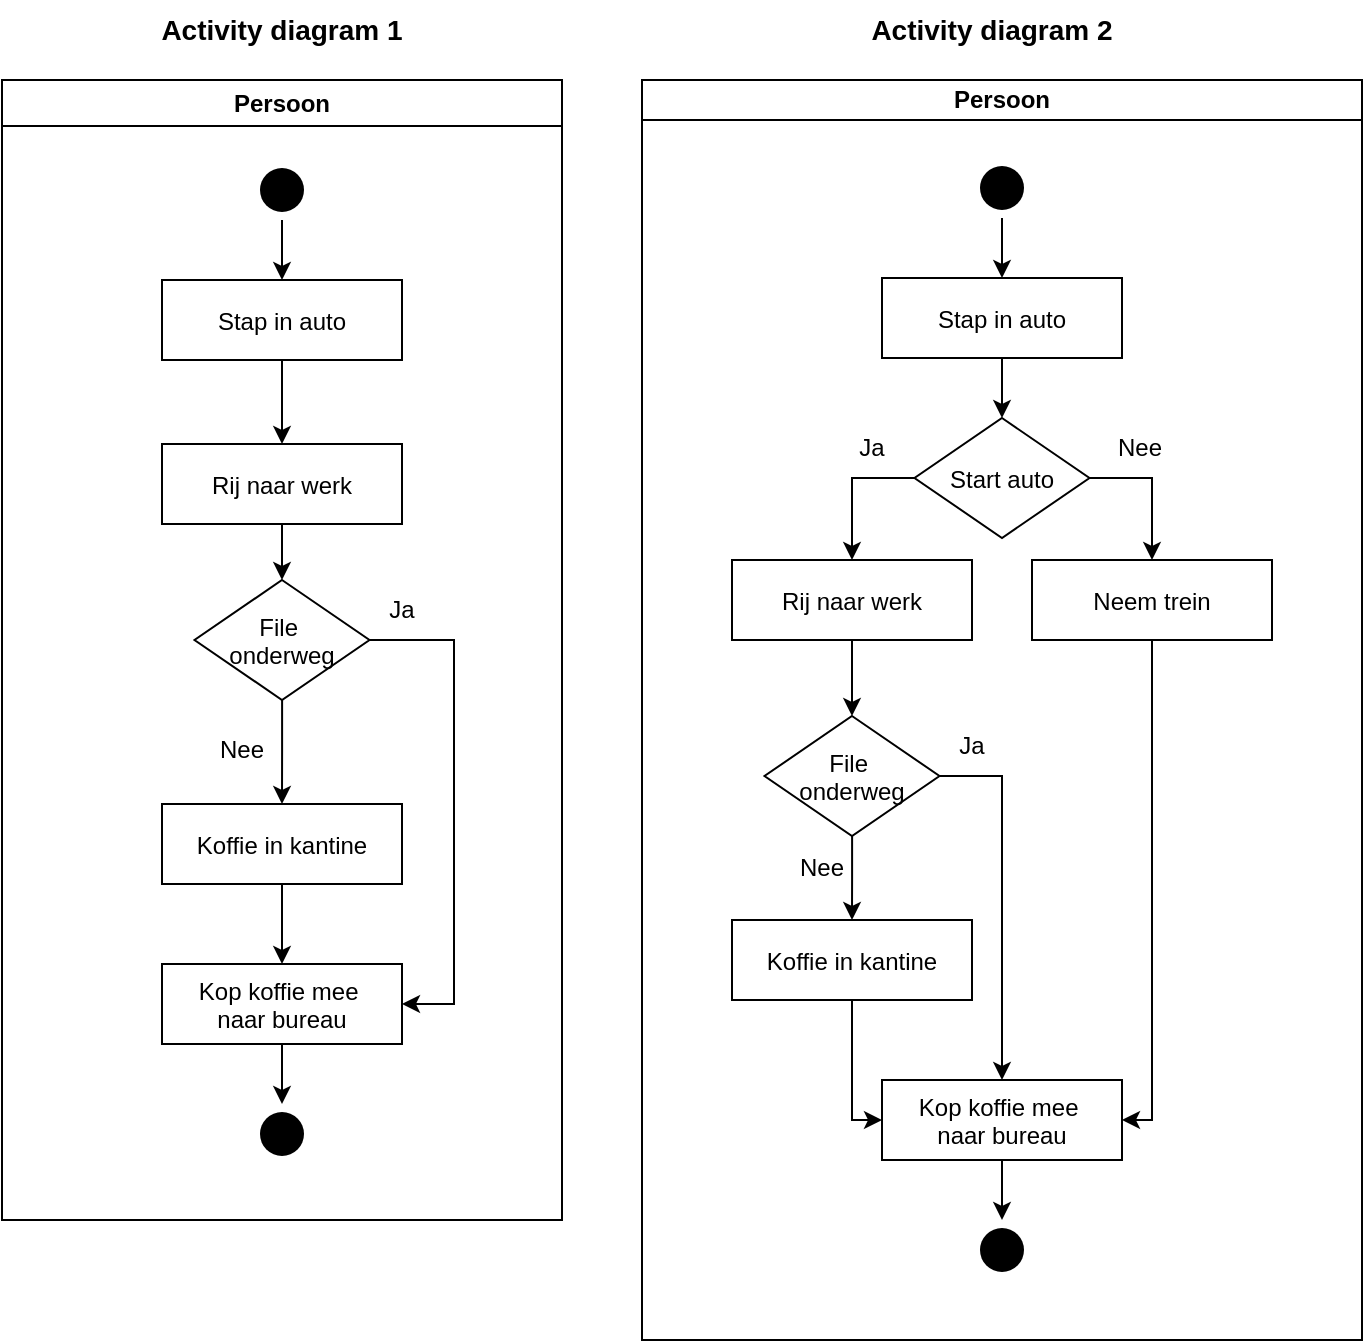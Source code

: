 <mxfile version="24.7.14">
  <diagram name="Page-1" id="e7e014a7-5840-1c2e-5031-d8a46d1fe8dd">
    <mxGraphModel dx="1050" dy="565" grid="1" gridSize="10" guides="1" tooltips="1" connect="1" arrows="1" fold="1" page="1" pageScale="1" pageWidth="1169" pageHeight="826" background="none" math="0" shadow="0">
      <root>
        <mxCell id="0" />
        <mxCell id="1" parent="0" />
        <mxCell id="zm_LqfkJ5ou8P4qoFPxn-41" value="Persoon" style="swimlane;whiteSpace=wrap;startSize=23;swimlaneLine=1;" vertex="1" parent="1">
          <mxGeometry x="40" y="40" width="280" height="570" as="geometry">
            <mxRectangle x="40" y="40" width="90" height="30" as="alternateBounds" />
          </mxGeometry>
        </mxCell>
        <mxCell id="zm_LqfkJ5ou8P4qoFPxn-42" style="edgeStyle=orthogonalEdgeStyle;rounded=0;orthogonalLoop=1;jettySize=auto;html=1;entryX=0.5;entryY=0;entryDx=0;entryDy=0;" edge="1" parent="zm_LqfkJ5ou8P4qoFPxn-41" source="zm_LqfkJ5ou8P4qoFPxn-43" target="zm_LqfkJ5ou8P4qoFPxn-45">
          <mxGeometry relative="1" as="geometry" />
        </mxCell>
        <mxCell id="zm_LqfkJ5ou8P4qoFPxn-43" value="" style="ellipse;shape=startState;fillColor=#000000;strokeColor=none;" vertex="1" parent="zm_LqfkJ5ou8P4qoFPxn-41">
          <mxGeometry x="125" y="40" width="30" height="30" as="geometry" />
        </mxCell>
        <mxCell id="zm_LqfkJ5ou8P4qoFPxn-44" value="" style="edgeStyle=orthogonalEdgeStyle;rounded=0;orthogonalLoop=1;jettySize=auto;html=1;" edge="1" parent="zm_LqfkJ5ou8P4qoFPxn-41" source="zm_LqfkJ5ou8P4qoFPxn-45" target="zm_LqfkJ5ou8P4qoFPxn-47">
          <mxGeometry relative="1" as="geometry" />
        </mxCell>
        <mxCell id="zm_LqfkJ5ou8P4qoFPxn-45" value="Stap in auto" style="" vertex="1" parent="zm_LqfkJ5ou8P4qoFPxn-41">
          <mxGeometry x="80" y="100" width="120" height="40" as="geometry" />
        </mxCell>
        <mxCell id="zm_LqfkJ5ou8P4qoFPxn-46" style="edgeStyle=orthogonalEdgeStyle;rounded=0;orthogonalLoop=1;jettySize=auto;html=1;entryX=0.5;entryY=0;entryDx=0;entryDy=0;" edge="1" parent="zm_LqfkJ5ou8P4qoFPxn-41" source="zm_LqfkJ5ou8P4qoFPxn-47" target="zm_LqfkJ5ou8P4qoFPxn-50">
          <mxGeometry relative="1" as="geometry" />
        </mxCell>
        <mxCell id="zm_LqfkJ5ou8P4qoFPxn-47" value="Rij naar werk" style="" vertex="1" parent="zm_LqfkJ5ou8P4qoFPxn-41">
          <mxGeometry x="80" y="182" width="120" height="40" as="geometry" />
        </mxCell>
        <mxCell id="zm_LqfkJ5ou8P4qoFPxn-48" style="edgeStyle=orthogonalEdgeStyle;rounded=0;orthogonalLoop=1;jettySize=auto;html=1;" edge="1" parent="zm_LqfkJ5ou8P4qoFPxn-41" source="zm_LqfkJ5ou8P4qoFPxn-50" target="zm_LqfkJ5ou8P4qoFPxn-52">
          <mxGeometry relative="1" as="geometry" />
        </mxCell>
        <mxCell id="zm_LqfkJ5ou8P4qoFPxn-49" style="edgeStyle=orthogonalEdgeStyle;rounded=0;orthogonalLoop=1;jettySize=auto;html=1;entryX=1;entryY=0.5;entryDx=0;entryDy=0;exitX=1;exitY=0.5;exitDx=0;exitDy=0;" edge="1" parent="zm_LqfkJ5ou8P4qoFPxn-41" source="zm_LqfkJ5ou8P4qoFPxn-50" target="zm_LqfkJ5ou8P4qoFPxn-54">
          <mxGeometry relative="1" as="geometry">
            <Array as="points">
              <mxPoint x="226" y="280" />
              <mxPoint x="226" y="462" />
            </Array>
          </mxGeometry>
        </mxCell>
        <mxCell id="zm_LqfkJ5ou8P4qoFPxn-50" value="File &#xa;onderweg" style="rhombus;fillColor=default;strokeColor=default;" vertex="1" parent="zm_LqfkJ5ou8P4qoFPxn-41">
          <mxGeometry x="96.25" y="250" width="87.5" height="60" as="geometry" />
        </mxCell>
        <mxCell id="zm_LqfkJ5ou8P4qoFPxn-51" style="edgeStyle=orthogonalEdgeStyle;rounded=0;orthogonalLoop=1;jettySize=auto;html=1;entryX=0.5;entryY=0;entryDx=0;entryDy=0;" edge="1" parent="zm_LqfkJ5ou8P4qoFPxn-41" source="zm_LqfkJ5ou8P4qoFPxn-52" target="zm_LqfkJ5ou8P4qoFPxn-54">
          <mxGeometry relative="1" as="geometry" />
        </mxCell>
        <mxCell id="zm_LqfkJ5ou8P4qoFPxn-52" value="Koffie in kantine" style="" vertex="1" parent="zm_LqfkJ5ou8P4qoFPxn-41">
          <mxGeometry x="80" y="362" width="120" height="40" as="geometry" />
        </mxCell>
        <mxCell id="zm_LqfkJ5ou8P4qoFPxn-53" style="edgeStyle=orthogonalEdgeStyle;rounded=0;orthogonalLoop=1;jettySize=auto;html=1;entryX=0.5;entryY=0;entryDx=0;entryDy=0;" edge="1" parent="zm_LqfkJ5ou8P4qoFPxn-41" source="zm_LqfkJ5ou8P4qoFPxn-54" target="zm_LqfkJ5ou8P4qoFPxn-55">
          <mxGeometry relative="1" as="geometry" />
        </mxCell>
        <mxCell id="zm_LqfkJ5ou8P4qoFPxn-54" value="Kop koffie mee &#xa;naar bureau" style="" vertex="1" parent="zm_LqfkJ5ou8P4qoFPxn-41">
          <mxGeometry x="80" y="442" width="120" height="40" as="geometry" />
        </mxCell>
        <mxCell id="zm_LqfkJ5ou8P4qoFPxn-55" value="" style="ellipse;shape=startState;fillColor=#000000;strokeColor=none;" vertex="1" parent="zm_LqfkJ5ou8P4qoFPxn-41">
          <mxGeometry x="125" y="512" width="30" height="30" as="geometry" />
        </mxCell>
        <mxCell id="zm_LqfkJ5ou8P4qoFPxn-56" value="Ja" style="text;html=1;align=center;verticalAlign=middle;whiteSpace=wrap;rounded=0;" vertex="1" parent="zm_LqfkJ5ou8P4qoFPxn-41">
          <mxGeometry x="170" y="250" width="60" height="30" as="geometry" />
        </mxCell>
        <mxCell id="zm_LqfkJ5ou8P4qoFPxn-57" value="Nee" style="text;html=1;align=center;verticalAlign=middle;whiteSpace=wrap;rounded=0;" vertex="1" parent="zm_LqfkJ5ou8P4qoFPxn-41">
          <mxGeometry x="90" y="320" width="60" height="30" as="geometry" />
        </mxCell>
        <mxCell id="zm_LqfkJ5ou8P4qoFPxn-58" value="Persoon" style="swimlane;whiteSpace=wrap;startSize=20;swimlaneLine=1;shadow=0;strokeColor=default;fillColor=default;" vertex="1" parent="1">
          <mxGeometry x="360" y="40" width="360" height="630" as="geometry">
            <mxRectangle x="40" y="40" width="90" height="30" as="alternateBounds" />
          </mxGeometry>
        </mxCell>
        <mxCell id="zm_LqfkJ5ou8P4qoFPxn-59" style="edgeStyle=orthogonalEdgeStyle;rounded=0;orthogonalLoop=1;jettySize=auto;html=1;entryX=0.5;entryY=0;entryDx=0;entryDy=0;shadow=0;" edge="1" parent="zm_LqfkJ5ou8P4qoFPxn-58" source="zm_LqfkJ5ou8P4qoFPxn-60" target="zm_LqfkJ5ou8P4qoFPxn-62">
          <mxGeometry relative="1" as="geometry" />
        </mxCell>
        <mxCell id="zm_LqfkJ5ou8P4qoFPxn-60" value="" style="ellipse;shape=startState;fillColor=#000000;strokeColor=none;shadow=0;" vertex="1" parent="zm_LqfkJ5ou8P4qoFPxn-58">
          <mxGeometry x="165" y="39" width="30" height="30" as="geometry" />
        </mxCell>
        <mxCell id="zm_LqfkJ5ou8P4qoFPxn-61" style="edgeStyle=orthogonalEdgeStyle;rounded=0;orthogonalLoop=1;jettySize=auto;html=1;entryX=0.5;entryY=0;entryDx=0;entryDy=0;shadow=0;" edge="1" parent="zm_LqfkJ5ou8P4qoFPxn-58" source="zm_LqfkJ5ou8P4qoFPxn-62" target="zm_LqfkJ5ou8P4qoFPxn-77">
          <mxGeometry relative="1" as="geometry" />
        </mxCell>
        <mxCell id="zm_LqfkJ5ou8P4qoFPxn-62" value="Stap in auto" style="shadow=0;" vertex="1" parent="zm_LqfkJ5ou8P4qoFPxn-58">
          <mxGeometry x="120" y="99" width="120" height="40" as="geometry" />
        </mxCell>
        <mxCell id="zm_LqfkJ5ou8P4qoFPxn-63" style="edgeStyle=orthogonalEdgeStyle;rounded=0;orthogonalLoop=1;jettySize=auto;html=1;entryX=0.5;entryY=0;entryDx=0;entryDy=0;shadow=0;" edge="1" parent="zm_LqfkJ5ou8P4qoFPxn-58" source="zm_LqfkJ5ou8P4qoFPxn-64" target="zm_LqfkJ5ou8P4qoFPxn-67">
          <mxGeometry relative="1" as="geometry" />
        </mxCell>
        <mxCell id="zm_LqfkJ5ou8P4qoFPxn-64" value="Rij naar werk" style="shadow=0;" vertex="1" parent="zm_LqfkJ5ou8P4qoFPxn-58">
          <mxGeometry x="45" y="240" width="120" height="40" as="geometry" />
        </mxCell>
        <mxCell id="zm_LqfkJ5ou8P4qoFPxn-65" style="edgeStyle=orthogonalEdgeStyle;rounded=0;orthogonalLoop=1;jettySize=auto;html=1;shadow=0;" edge="1" parent="zm_LqfkJ5ou8P4qoFPxn-58" source="zm_LqfkJ5ou8P4qoFPxn-67" target="zm_LqfkJ5ou8P4qoFPxn-69">
          <mxGeometry relative="1" as="geometry" />
        </mxCell>
        <mxCell id="zm_LqfkJ5ou8P4qoFPxn-66" style="edgeStyle=orthogonalEdgeStyle;rounded=0;orthogonalLoop=1;jettySize=auto;html=1;entryX=0.5;entryY=0;entryDx=0;entryDy=0;exitX=1;exitY=0.5;exitDx=0;exitDy=0;shadow=0;" edge="1" parent="zm_LqfkJ5ou8P4qoFPxn-58" source="zm_LqfkJ5ou8P4qoFPxn-67" target="zm_LqfkJ5ou8P4qoFPxn-71">
          <mxGeometry relative="1" as="geometry" />
        </mxCell>
        <mxCell id="zm_LqfkJ5ou8P4qoFPxn-67" value="File &#xa;onderweg" style="rhombus;fillColor=default;strokeColor=default;shadow=0;" vertex="1" parent="zm_LqfkJ5ou8P4qoFPxn-58">
          <mxGeometry x="61.25" y="318" width="87.5" height="60" as="geometry" />
        </mxCell>
        <mxCell id="zm_LqfkJ5ou8P4qoFPxn-83" style="edgeStyle=orthogonalEdgeStyle;rounded=0;orthogonalLoop=1;jettySize=auto;html=1;exitX=0.5;exitY=1;exitDx=0;exitDy=0;entryX=0;entryY=0.5;entryDx=0;entryDy=0;" edge="1" parent="zm_LqfkJ5ou8P4qoFPxn-58" source="zm_LqfkJ5ou8P4qoFPxn-69" target="zm_LqfkJ5ou8P4qoFPxn-71">
          <mxGeometry relative="1" as="geometry">
            <Array as="points">
              <mxPoint x="105" y="520" />
            </Array>
          </mxGeometry>
        </mxCell>
        <mxCell id="zm_LqfkJ5ou8P4qoFPxn-69" value="Koffie in kantine" style="shadow=0;" vertex="1" parent="zm_LqfkJ5ou8P4qoFPxn-58">
          <mxGeometry x="45" y="420" width="120" height="40" as="geometry" />
        </mxCell>
        <mxCell id="zm_LqfkJ5ou8P4qoFPxn-70" style="edgeStyle=orthogonalEdgeStyle;rounded=0;orthogonalLoop=1;jettySize=auto;html=1;entryX=0.5;entryY=0;entryDx=0;entryDy=0;shadow=0;" edge="1" parent="zm_LqfkJ5ou8P4qoFPxn-58" source="zm_LqfkJ5ou8P4qoFPxn-71" target="zm_LqfkJ5ou8P4qoFPxn-72">
          <mxGeometry relative="1" as="geometry">
            <mxPoint x="180" y="560" as="targetPoint" />
          </mxGeometry>
        </mxCell>
        <mxCell id="zm_LqfkJ5ou8P4qoFPxn-71" value="Kop koffie mee &#xa;naar bureau" style="shadow=0;" vertex="1" parent="zm_LqfkJ5ou8P4qoFPxn-58">
          <mxGeometry x="120" y="500" width="120" height="40" as="geometry" />
        </mxCell>
        <mxCell id="zm_LqfkJ5ou8P4qoFPxn-72" value="" style="ellipse;shape=startState;fillColor=#000000;strokeColor=none;shadow=0;" vertex="1" parent="zm_LqfkJ5ou8P4qoFPxn-58">
          <mxGeometry x="165" y="570" width="30" height="30" as="geometry" />
        </mxCell>
        <mxCell id="zm_LqfkJ5ou8P4qoFPxn-73" value="Ja" style="text;html=1;align=center;verticalAlign=middle;whiteSpace=wrap;rounded=0;shadow=0;" vertex="1" parent="zm_LqfkJ5ou8P4qoFPxn-58">
          <mxGeometry x="135" y="318" width="60" height="30" as="geometry" />
        </mxCell>
        <mxCell id="zm_LqfkJ5ou8P4qoFPxn-74" value="Nee" style="text;html=1;align=center;verticalAlign=middle;whiteSpace=wrap;rounded=0;shadow=0;" vertex="1" parent="zm_LqfkJ5ou8P4qoFPxn-58">
          <mxGeometry x="60" y="379" width="60" height="30" as="geometry" />
        </mxCell>
        <mxCell id="zm_LqfkJ5ou8P4qoFPxn-75" style="edgeStyle=orthogonalEdgeStyle;rounded=0;orthogonalLoop=1;jettySize=auto;html=1;exitX=0;exitY=0.5;exitDx=0;exitDy=0;shadow=0;" edge="1" parent="zm_LqfkJ5ou8P4qoFPxn-58" source="zm_LqfkJ5ou8P4qoFPxn-77" target="zm_LqfkJ5ou8P4qoFPxn-64">
          <mxGeometry relative="1" as="geometry" />
        </mxCell>
        <mxCell id="zm_LqfkJ5ou8P4qoFPxn-76" style="edgeStyle=orthogonalEdgeStyle;rounded=0;orthogonalLoop=1;jettySize=auto;html=1;entryX=0.5;entryY=0;entryDx=0;entryDy=0;exitX=1;exitY=0.5;exitDx=0;exitDy=0;shadow=0;" edge="1" parent="zm_LqfkJ5ou8P4qoFPxn-58" source="zm_LqfkJ5ou8P4qoFPxn-77" target="zm_LqfkJ5ou8P4qoFPxn-79">
          <mxGeometry relative="1" as="geometry" />
        </mxCell>
        <mxCell id="zm_LqfkJ5ou8P4qoFPxn-77" value="Start auto" style="rhombus;fillColor=default;strokeColor=default;shadow=0;" vertex="1" parent="zm_LqfkJ5ou8P4qoFPxn-58">
          <mxGeometry x="136.25" y="169" width="87.5" height="60" as="geometry" />
        </mxCell>
        <mxCell id="zm_LqfkJ5ou8P4qoFPxn-84" style="edgeStyle=orthogonalEdgeStyle;rounded=0;orthogonalLoop=1;jettySize=auto;html=1;exitX=0.5;exitY=1;exitDx=0;exitDy=0;entryX=1;entryY=0.5;entryDx=0;entryDy=0;" edge="1" parent="zm_LqfkJ5ou8P4qoFPxn-58" source="zm_LqfkJ5ou8P4qoFPxn-79" target="zm_LqfkJ5ou8P4qoFPxn-71">
          <mxGeometry relative="1" as="geometry">
            <Array as="points">
              <mxPoint x="255" y="520" />
            </Array>
          </mxGeometry>
        </mxCell>
        <mxCell id="zm_LqfkJ5ou8P4qoFPxn-79" value="Neem trein" style="shadow=0;" vertex="1" parent="zm_LqfkJ5ou8P4qoFPxn-58">
          <mxGeometry x="195" y="240" width="120" height="40" as="geometry" />
        </mxCell>
        <mxCell id="zm_LqfkJ5ou8P4qoFPxn-80" value="Ja" style="text;html=1;align=center;verticalAlign=middle;whiteSpace=wrap;rounded=0;shadow=0;" vertex="1" parent="zm_LqfkJ5ou8P4qoFPxn-58">
          <mxGeometry x="85" y="169" width="60" height="30" as="geometry" />
        </mxCell>
        <mxCell id="zm_LqfkJ5ou8P4qoFPxn-81" value="Nee" style="text;html=1;align=center;verticalAlign=middle;whiteSpace=wrap;rounded=0;shadow=0;" vertex="1" parent="zm_LqfkJ5ou8P4qoFPxn-58">
          <mxGeometry x="218.75" y="169" width="60" height="30" as="geometry" />
        </mxCell>
        <mxCell id="zm_LqfkJ5ou8P4qoFPxn-82" style="edgeStyle=orthogonalEdgeStyle;rounded=0;orthogonalLoop=1;jettySize=auto;html=1;exitX=0.5;exitY=1;exitDx=0;exitDy=0;shadow=0;" edge="1" parent="zm_LqfkJ5ou8P4qoFPxn-58" source="zm_LqfkJ5ou8P4qoFPxn-60" target="zm_LqfkJ5ou8P4qoFPxn-60">
          <mxGeometry relative="1" as="geometry" />
        </mxCell>
        <mxCell id="zm_LqfkJ5ou8P4qoFPxn-85" value="Activity diagram 1" style="text;html=1;align=center;verticalAlign=middle;whiteSpace=wrap;rounded=0;fontStyle=1;fontSize=14;" vertex="1" parent="1">
          <mxGeometry x="115" width="130" height="30" as="geometry" />
        </mxCell>
        <mxCell id="zm_LqfkJ5ou8P4qoFPxn-86" value="Activity diagram 2" style="text;html=1;align=center;verticalAlign=middle;whiteSpace=wrap;rounded=0;fontStyle=1;fontSize=14;" vertex="1" parent="1">
          <mxGeometry x="470" width="130" height="30" as="geometry" />
        </mxCell>
      </root>
    </mxGraphModel>
  </diagram>
</mxfile>
